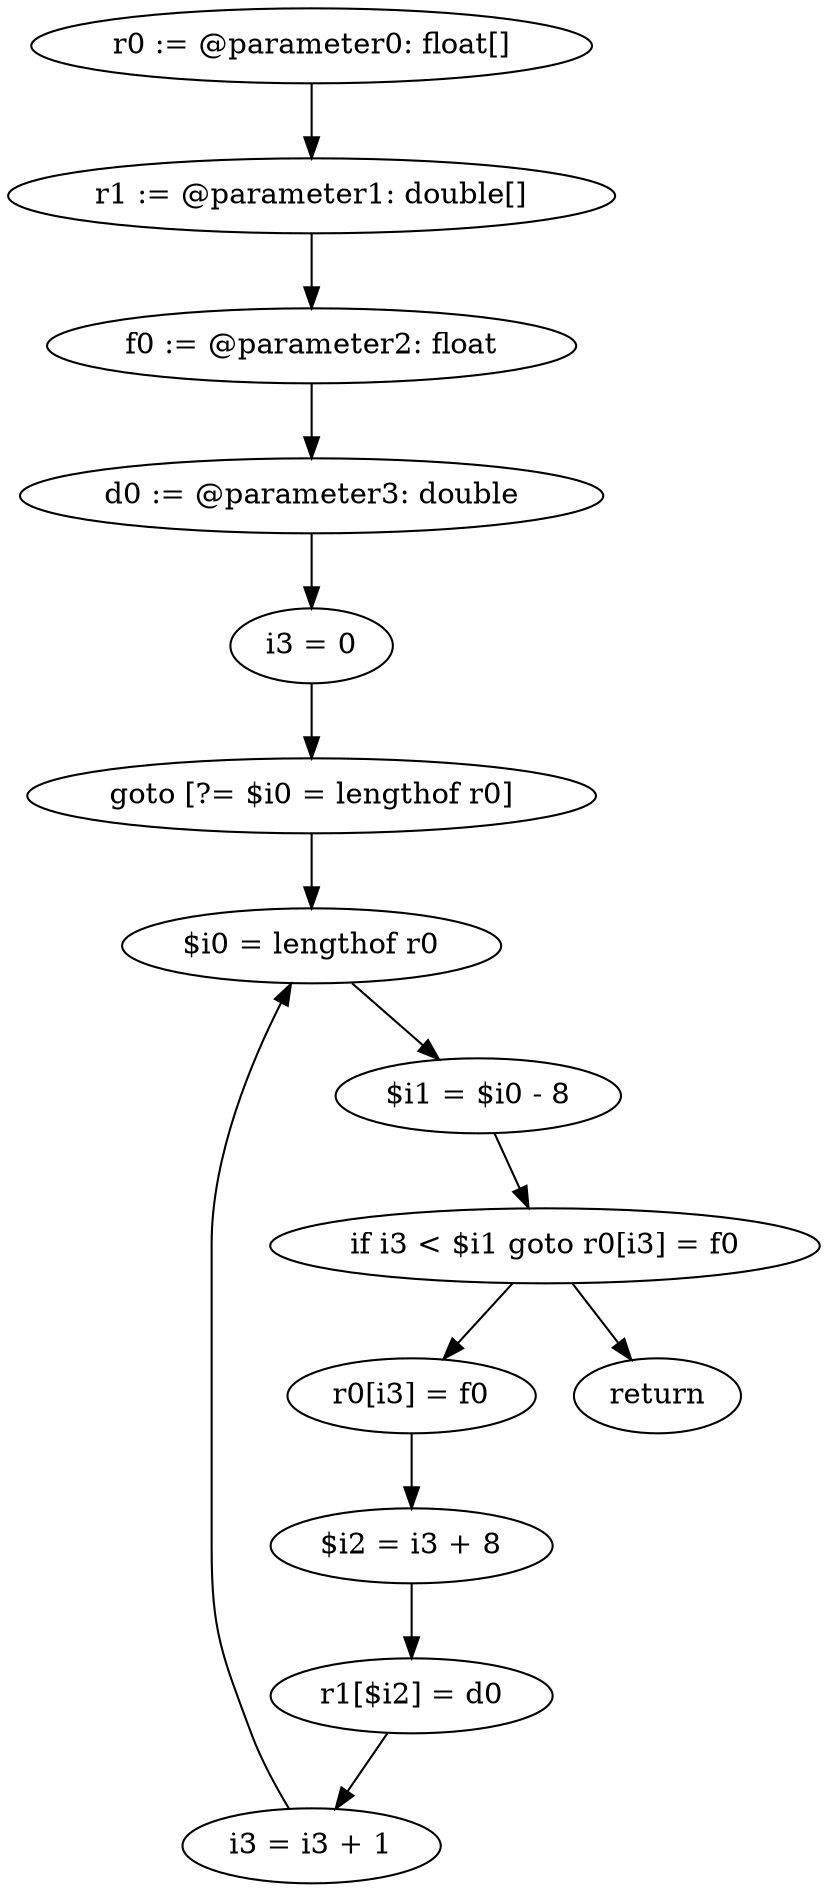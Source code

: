 digraph "unitGraph" {
    "r0 := @parameter0: float[]"
    "r1 := @parameter1: double[]"
    "f0 := @parameter2: float"
    "d0 := @parameter3: double"
    "i3 = 0"
    "goto [?= $i0 = lengthof r0]"
    "r0[i3] = f0"
    "$i2 = i3 + 8"
    "r1[$i2] = d0"
    "i3 = i3 + 1"
    "$i0 = lengthof r0"
    "$i1 = $i0 - 8"
    "if i3 < $i1 goto r0[i3] = f0"
    "return"
    "r0 := @parameter0: float[]"->"r1 := @parameter1: double[]";
    "r1 := @parameter1: double[]"->"f0 := @parameter2: float";
    "f0 := @parameter2: float"->"d0 := @parameter3: double";
    "d0 := @parameter3: double"->"i3 = 0";
    "i3 = 0"->"goto [?= $i0 = lengthof r0]";
    "goto [?= $i0 = lengthof r0]"->"$i0 = lengthof r0";
    "r0[i3] = f0"->"$i2 = i3 + 8";
    "$i2 = i3 + 8"->"r1[$i2] = d0";
    "r1[$i2] = d0"->"i3 = i3 + 1";
    "i3 = i3 + 1"->"$i0 = lengthof r0";
    "$i0 = lengthof r0"->"$i1 = $i0 - 8";
    "$i1 = $i0 - 8"->"if i3 < $i1 goto r0[i3] = f0";
    "if i3 < $i1 goto r0[i3] = f0"->"return";
    "if i3 < $i1 goto r0[i3] = f0"->"r0[i3] = f0";
}
